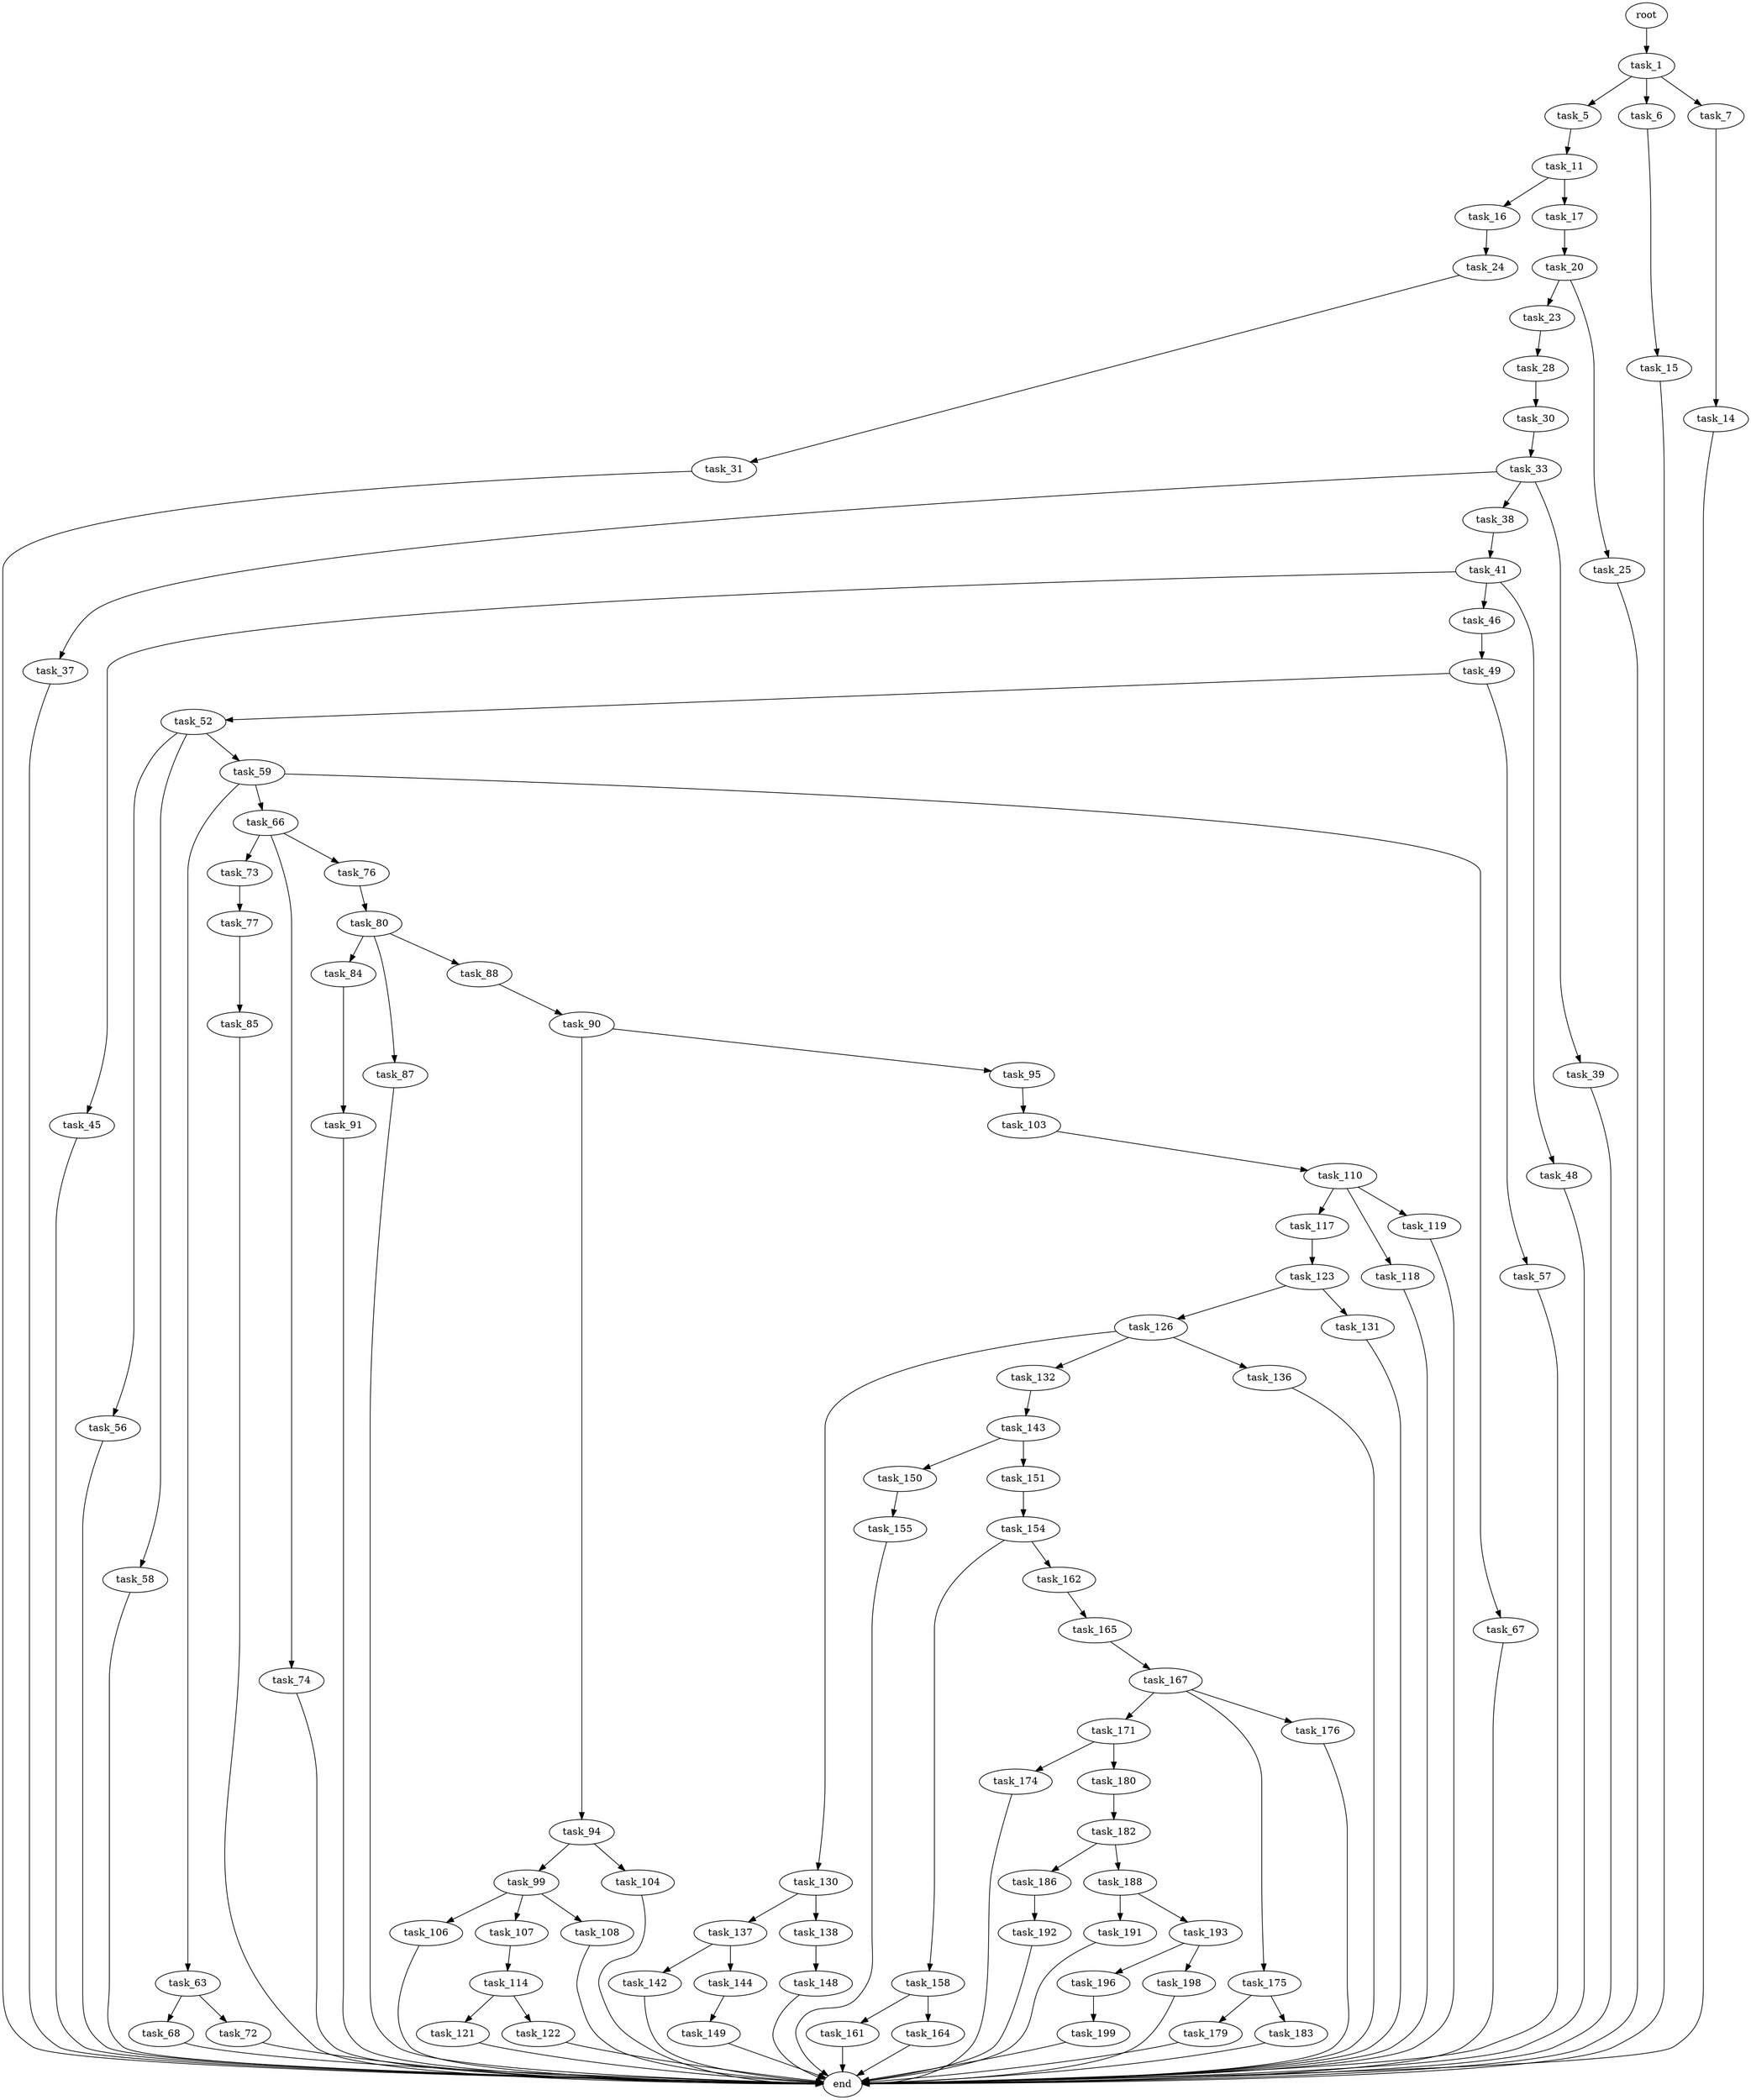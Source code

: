 digraph G {
  root [size="0.000000"];
  task_1 [size="1407463490.000000"];
  task_5 [size="221882680761.000000"];
  task_6 [size="3464696709.000000"];
  task_7 [size="653128521748.000000"];
  task_11 [size="799782690962.000000"];
  task_15 [size="549755813888.000000"];
  task_14 [size="1073741824000.000000"];
  task_16 [size="231928233984.000000"];
  task_17 [size="13932661264.000000"];
  end [size="0.000000"];
  task_24 [size="28991029248.000000"];
  task_20 [size="121163724948.000000"];
  task_23 [size="456938931457.000000"];
  task_25 [size="6840683381.000000"];
  task_28 [size="18530414078.000000"];
  task_31 [size="1678861293.000000"];
  task_30 [size="859280913.000000"];
  task_33 [size="782757789696.000000"];
  task_37 [size="24376655762.000000"];
  task_38 [size="9240774991.000000"];
  task_39 [size="5521494996.000000"];
  task_41 [size="258975580854.000000"];
  task_45 [size="709279056891.000000"];
  task_46 [size="49489399713.000000"];
  task_48 [size="574056439788.000000"];
  task_49 [size="28991029248.000000"];
  task_52 [size="95756384290.000000"];
  task_57 [size="170093424615.000000"];
  task_56 [size="203532589368.000000"];
  task_58 [size="8707804729.000000"];
  task_59 [size="16342236300.000000"];
  task_63 [size="28991029248.000000"];
  task_66 [size="298895209873.000000"];
  task_67 [size="274281615712.000000"];
  task_68 [size="24109505858.000000"];
  task_72 [size="83856416976.000000"];
  task_73 [size="50339780215.000000"];
  task_74 [size="231928233984.000000"];
  task_76 [size="16394819714.000000"];
  task_77 [size="1073741824000.000000"];
  task_80 [size="3937499526.000000"];
  task_85 [size="1359979552.000000"];
  task_84 [size="17922869624.000000"];
  task_87 [size="372071084319.000000"];
  task_88 [size="368293445632.000000"];
  task_91 [size="368293445632.000000"];
  task_90 [size="27717433790.000000"];
  task_94 [size="231928233984.000000"];
  task_95 [size="68719476736.000000"];
  task_99 [size="27880765157.000000"];
  task_104 [size="34129392892.000000"];
  task_103 [size="231928233984.000000"];
  task_106 [size="178405873901.000000"];
  task_107 [size="28991029248.000000"];
  task_108 [size="689763424978.000000"];
  task_110 [size="8416692683.000000"];
  task_114 [size="115581091608.000000"];
  task_117 [size="8589934592.000000"];
  task_118 [size="14907036540.000000"];
  task_119 [size="10559231946.000000"];
  task_121 [size="549755813888.000000"];
  task_122 [size="3445585410.000000"];
  task_123 [size="589389995561.000000"];
  task_126 [size="462036540229.000000"];
  task_131 [size="1594516208.000000"];
  task_130 [size="12747572536.000000"];
  task_132 [size="1321651193848.000000"];
  task_136 [size="4210624282.000000"];
  task_137 [size="24331196122.000000"];
  task_138 [size="298071140.000000"];
  task_143 [size="26388309308.000000"];
  task_142 [size="4280342780.000000"];
  task_144 [size="108667197348.000000"];
  task_148 [size="1073741824000.000000"];
  task_150 [size="227386959007.000000"];
  task_151 [size="3644775030.000000"];
  task_149 [size="19870989086.000000"];
  task_155 [size="99363692082.000000"];
  task_154 [size="231928233984.000000"];
  task_158 [size="8589934592.000000"];
  task_162 [size="68719476736.000000"];
  task_161 [size="83513840025.000000"];
  task_164 [size="3936617079.000000"];
  task_165 [size="3414827890.000000"];
  task_167 [size="3093837192.000000"];
  task_171 [size="549755813888.000000"];
  task_175 [size="1836552316.000000"];
  task_176 [size="12472242357.000000"];
  task_174 [size="106116023520.000000"];
  task_180 [size="596929819408.000000"];
  task_179 [size="9619376333.000000"];
  task_183 [size="219268966960.000000"];
  task_182 [size="236124815677.000000"];
  task_186 [size="137801461667.000000"];
  task_188 [size="30427932476.000000"];
  task_192 [size="15900685697.000000"];
  task_191 [size="107460548332.000000"];
  task_193 [size="782757789696.000000"];
  task_196 [size="28991029248.000000"];
  task_198 [size="28991029248.000000"];
  task_199 [size="392927288487.000000"];

  root -> task_1 [size="1.000000"];
  task_1 -> task_5 [size="33554432.000000"];
  task_1 -> task_6 [size="33554432.000000"];
  task_1 -> task_7 [size="33554432.000000"];
  task_5 -> task_11 [size="411041792.000000"];
  task_6 -> task_15 [size="75497472.000000"];
  task_7 -> task_14 [size="411041792.000000"];
  task_11 -> task_16 [size="838860800.000000"];
  task_11 -> task_17 [size="838860800.000000"];
  task_15 -> end [size="1.000000"];
  task_14 -> end [size="1.000000"];
  task_16 -> task_24 [size="301989888.000000"];
  task_17 -> task_20 [size="536870912.000000"];
  task_24 -> task_31 [size="75497472.000000"];
  task_20 -> task_23 [size="209715200.000000"];
  task_20 -> task_25 [size="209715200.000000"];
  task_23 -> task_28 [size="411041792.000000"];
  task_25 -> end [size="1.000000"];
  task_28 -> task_30 [size="301989888.000000"];
  task_31 -> end [size="1.000000"];
  task_30 -> task_33 [size="75497472.000000"];
  task_33 -> task_37 [size="679477248.000000"];
  task_33 -> task_38 [size="679477248.000000"];
  task_33 -> task_39 [size="679477248.000000"];
  task_37 -> end [size="1.000000"];
  task_38 -> task_41 [size="33554432.000000"];
  task_39 -> end [size="1.000000"];
  task_41 -> task_45 [size="301989888.000000"];
  task_41 -> task_46 [size="301989888.000000"];
  task_41 -> task_48 [size="301989888.000000"];
  task_45 -> end [size="1.000000"];
  task_46 -> task_49 [size="75497472.000000"];
  task_48 -> end [size="1.000000"];
  task_49 -> task_52 [size="75497472.000000"];
  task_49 -> task_57 [size="75497472.000000"];
  task_52 -> task_56 [size="75497472.000000"];
  task_52 -> task_58 [size="75497472.000000"];
  task_52 -> task_59 [size="75497472.000000"];
  task_57 -> end [size="1.000000"];
  task_56 -> end [size="1.000000"];
  task_58 -> end [size="1.000000"];
  task_59 -> task_63 [size="33554432.000000"];
  task_59 -> task_66 [size="33554432.000000"];
  task_59 -> task_67 [size="33554432.000000"];
  task_63 -> task_68 [size="75497472.000000"];
  task_63 -> task_72 [size="75497472.000000"];
  task_66 -> task_73 [size="301989888.000000"];
  task_66 -> task_74 [size="301989888.000000"];
  task_66 -> task_76 [size="301989888.000000"];
  task_67 -> end [size="1.000000"];
  task_68 -> end [size="1.000000"];
  task_72 -> end [size="1.000000"];
  task_73 -> task_77 [size="75497472.000000"];
  task_74 -> end [size="1.000000"];
  task_76 -> task_80 [size="75497472.000000"];
  task_77 -> task_85 [size="838860800.000000"];
  task_80 -> task_84 [size="209715200.000000"];
  task_80 -> task_87 [size="209715200.000000"];
  task_80 -> task_88 [size="209715200.000000"];
  task_85 -> end [size="1.000000"];
  task_84 -> task_91 [size="33554432.000000"];
  task_87 -> end [size="1.000000"];
  task_88 -> task_90 [size="411041792.000000"];
  task_91 -> end [size="1.000000"];
  task_90 -> task_94 [size="536870912.000000"];
  task_90 -> task_95 [size="536870912.000000"];
  task_94 -> task_99 [size="301989888.000000"];
  task_94 -> task_104 [size="301989888.000000"];
  task_95 -> task_103 [size="134217728.000000"];
  task_99 -> task_106 [size="679477248.000000"];
  task_99 -> task_107 [size="679477248.000000"];
  task_99 -> task_108 [size="679477248.000000"];
  task_104 -> end [size="1.000000"];
  task_103 -> task_110 [size="301989888.000000"];
  task_106 -> end [size="1.000000"];
  task_107 -> task_114 [size="75497472.000000"];
  task_108 -> end [size="1.000000"];
  task_110 -> task_117 [size="209715200.000000"];
  task_110 -> task_118 [size="209715200.000000"];
  task_110 -> task_119 [size="209715200.000000"];
  task_114 -> task_121 [size="134217728.000000"];
  task_114 -> task_122 [size="134217728.000000"];
  task_117 -> task_123 [size="33554432.000000"];
  task_118 -> end [size="1.000000"];
  task_119 -> end [size="1.000000"];
  task_121 -> end [size="1.000000"];
  task_122 -> end [size="1.000000"];
  task_123 -> task_126 [size="679477248.000000"];
  task_123 -> task_131 [size="679477248.000000"];
  task_126 -> task_130 [size="411041792.000000"];
  task_126 -> task_132 [size="411041792.000000"];
  task_126 -> task_136 [size="411041792.000000"];
  task_131 -> end [size="1.000000"];
  task_130 -> task_137 [size="209715200.000000"];
  task_130 -> task_138 [size="209715200.000000"];
  task_132 -> task_143 [size="838860800.000000"];
  task_136 -> end [size="1.000000"];
  task_137 -> task_142 [size="838860800.000000"];
  task_137 -> task_144 [size="838860800.000000"];
  task_138 -> task_148 [size="33554432.000000"];
  task_143 -> task_150 [size="536870912.000000"];
  task_143 -> task_151 [size="536870912.000000"];
  task_142 -> end [size="1.000000"];
  task_144 -> task_149 [size="134217728.000000"];
  task_148 -> end [size="1.000000"];
  task_150 -> task_155 [size="679477248.000000"];
  task_151 -> task_154 [size="209715200.000000"];
  task_149 -> end [size="1.000000"];
  task_155 -> end [size="1.000000"];
  task_154 -> task_158 [size="301989888.000000"];
  task_154 -> task_162 [size="301989888.000000"];
  task_158 -> task_161 [size="33554432.000000"];
  task_158 -> task_164 [size="33554432.000000"];
  task_162 -> task_165 [size="134217728.000000"];
  task_161 -> end [size="1.000000"];
  task_164 -> end [size="1.000000"];
  task_165 -> task_167 [size="209715200.000000"];
  task_167 -> task_171 [size="75497472.000000"];
  task_167 -> task_175 [size="75497472.000000"];
  task_167 -> task_176 [size="75497472.000000"];
  task_171 -> task_174 [size="536870912.000000"];
  task_171 -> task_180 [size="536870912.000000"];
  task_175 -> task_179 [size="209715200.000000"];
  task_175 -> task_183 [size="209715200.000000"];
  task_176 -> end [size="1.000000"];
  task_174 -> end [size="1.000000"];
  task_180 -> task_182 [size="536870912.000000"];
  task_179 -> end [size="1.000000"];
  task_183 -> end [size="1.000000"];
  task_182 -> task_186 [size="838860800.000000"];
  task_182 -> task_188 [size="838860800.000000"];
  task_186 -> task_192 [size="411041792.000000"];
  task_188 -> task_191 [size="536870912.000000"];
  task_188 -> task_193 [size="536870912.000000"];
  task_192 -> end [size="1.000000"];
  task_191 -> end [size="1.000000"];
  task_193 -> task_196 [size="679477248.000000"];
  task_193 -> task_198 [size="679477248.000000"];
  task_196 -> task_199 [size="75497472.000000"];
  task_198 -> end [size="1.000000"];
  task_199 -> end [size="1.000000"];
}
